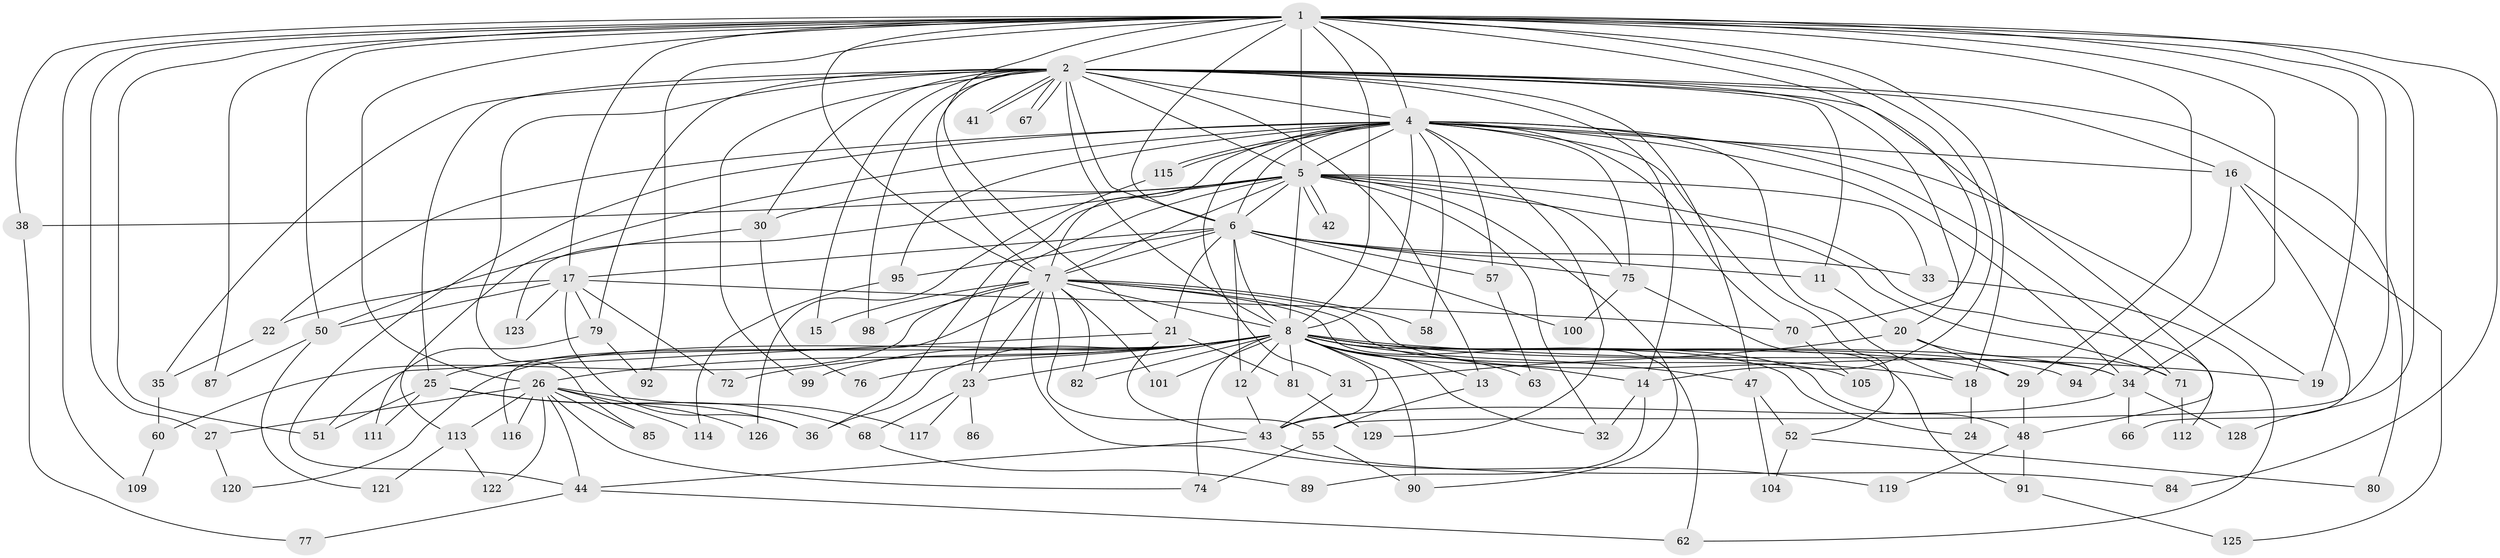 // original degree distribution, {15: 0.007751937984496124, 30: 0.007751937984496124, 22: 0.007751937984496124, 29: 0.007751937984496124, 19: 0.007751937984496124, 20: 0.015503875968992248, 23: 0.015503875968992248, 13: 0.007751937984496124, 3: 0.2248062015503876, 5: 0.06201550387596899, 2: 0.4883720930232558, 6: 0.023255813953488372, 8: 0.007751937984496124, 4: 0.10077519379844961, 14: 0.007751937984496124, 7: 0.007751937984496124}
// Generated by graph-tools (version 1.1) at 2025/11/02/27/25 16:11:02]
// undirected, 95 vertices, 220 edges
graph export_dot {
graph [start="1"]
  node [color=gray90,style=filled];
  1 [super="+3"];
  2 [super="+39"];
  4 [super="+107"];
  5 [super="+10"];
  6 [super="+65"];
  7 [super="+49"];
  8 [super="+9"];
  11;
  12;
  13;
  14 [super="+69"];
  15;
  16 [super="+110"];
  17 [super="+40"];
  18 [super="+28"];
  19 [super="+45"];
  20 [super="+73"];
  21 [super="+59"];
  22;
  23 [super="+64"];
  24;
  25 [super="+102"];
  26 [super="+97"];
  27;
  29;
  30;
  31 [super="+61"];
  32 [super="+46"];
  33;
  34 [super="+37"];
  35;
  36 [super="+56"];
  38;
  41;
  42;
  43 [super="+108"];
  44 [super="+118"];
  47 [super="+54"];
  48 [super="+88"];
  50 [super="+93"];
  51 [super="+53"];
  52;
  55 [super="+103"];
  57;
  58;
  60;
  62 [super="+96"];
  63;
  66;
  67;
  68;
  70 [super="+78"];
  71 [super="+127"];
  72;
  74 [super="+124"];
  75 [super="+83"];
  76;
  77;
  79;
  80;
  81;
  82;
  84;
  85;
  86;
  87;
  89;
  90 [super="+106"];
  91;
  92;
  94;
  95;
  98;
  99;
  100;
  101;
  104;
  105;
  109;
  111;
  112;
  113;
  114;
  115;
  116;
  117;
  119;
  120;
  121;
  122;
  123;
  125;
  126;
  128;
  129;
  1 -- 2 [weight=2];
  1 -- 4 [weight=2];
  1 -- 5 [weight=4];
  1 -- 6 [weight=2];
  1 -- 7 [weight=2];
  1 -- 8 [weight=4];
  1 -- 17;
  1 -- 26;
  1 -- 38;
  1 -- 109;
  1 -- 128;
  1 -- 18;
  1 -- 84;
  1 -- 21;
  1 -- 87;
  1 -- 27;
  1 -- 92;
  1 -- 29;
  1 -- 34;
  1 -- 55;
  1 -- 50;
  1 -- 14;
  1 -- 51;
  1 -- 19;
  1 -- 70;
  2 -- 4;
  2 -- 5 [weight=2];
  2 -- 6;
  2 -- 7;
  2 -- 8 [weight=2];
  2 -- 11;
  2 -- 13;
  2 -- 14;
  2 -- 15;
  2 -- 16;
  2 -- 20;
  2 -- 25;
  2 -- 30 [weight=2];
  2 -- 35;
  2 -- 41;
  2 -- 41;
  2 -- 47;
  2 -- 67;
  2 -- 67;
  2 -- 79;
  2 -- 80;
  2 -- 85;
  2 -- 98;
  2 -- 99;
  2 -- 48;
  4 -- 5 [weight=3];
  4 -- 6;
  4 -- 7;
  4 -- 8 [weight=2];
  4 -- 16 [weight=2];
  4 -- 18;
  4 -- 19;
  4 -- 22;
  4 -- 31;
  4 -- 34;
  4 -- 44;
  4 -- 52;
  4 -- 57;
  4 -- 58;
  4 -- 70;
  4 -- 71;
  4 -- 75;
  4 -- 95;
  4 -- 113;
  4 -- 115;
  4 -- 115;
  4 -- 129;
  5 -- 6 [weight=2];
  5 -- 7 [weight=2];
  5 -- 8 [weight=4];
  5 -- 30;
  5 -- 32;
  5 -- 42;
  5 -- 42;
  5 -- 71;
  5 -- 75;
  5 -- 90;
  5 -- 112;
  5 -- 123;
  5 -- 33;
  5 -- 36;
  5 -- 38;
  5 -- 23;
  6 -- 7;
  6 -- 8 [weight=3];
  6 -- 11;
  6 -- 12;
  6 -- 17 [weight=2];
  6 -- 21;
  6 -- 33;
  6 -- 57;
  6 -- 95;
  6 -- 100;
  6 -- 75;
  7 -- 8 [weight=2];
  7 -- 15;
  7 -- 58;
  7 -- 82;
  7 -- 98;
  7 -- 101;
  7 -- 105;
  7 -- 116;
  7 -- 119;
  7 -- 23;
  7 -- 34;
  7 -- 60;
  7 -- 55;
  7 -- 62;
  8 -- 12;
  8 -- 13;
  8 -- 14;
  8 -- 19;
  8 -- 24;
  8 -- 25;
  8 -- 26;
  8 -- 36;
  8 -- 63;
  8 -- 72;
  8 -- 81;
  8 -- 94;
  8 -- 120;
  8 -- 76;
  8 -- 82;
  8 -- 23;
  8 -- 29;
  8 -- 32;
  8 -- 99;
  8 -- 101;
  8 -- 47;
  8 -- 48;
  8 -- 34;
  8 -- 74;
  8 -- 90;
  8 -- 43;
  8 -- 18;
  11 -- 20;
  12 -- 43;
  13 -- 55;
  14 -- 89;
  14 -- 32;
  16 -- 66;
  16 -- 94;
  16 -- 125;
  17 -- 22;
  17 -- 50;
  17 -- 70;
  17 -- 79;
  17 -- 72;
  17 -- 123;
  17 -- 36;
  18 -- 24;
  20 -- 31;
  20 -- 29;
  20 -- 71;
  21 -- 51;
  21 -- 81;
  21 -- 43;
  22 -- 35;
  23 -- 68;
  23 -- 86 [weight=2];
  23 -- 117;
  25 -- 51;
  25 -- 68;
  25 -- 111;
  25 -- 36;
  26 -- 27;
  26 -- 74;
  26 -- 85;
  26 -- 113;
  26 -- 114;
  26 -- 116;
  26 -- 117;
  26 -- 122;
  26 -- 126;
  26 -- 44;
  27 -- 120;
  29 -- 48;
  30 -- 50;
  30 -- 76;
  31 -- 43;
  33 -- 62;
  34 -- 43;
  34 -- 66;
  34 -- 128;
  35 -- 60;
  38 -- 77;
  43 -- 44;
  43 -- 84;
  44 -- 62;
  44 -- 77;
  47 -- 52 [weight=2];
  47 -- 104;
  48 -- 91;
  48 -- 119;
  50 -- 87;
  50 -- 121;
  52 -- 80;
  52 -- 104;
  55 -- 74;
  55 -- 90;
  57 -- 63;
  60 -- 109;
  68 -- 89;
  70 -- 105;
  71 -- 112;
  75 -- 91;
  75 -- 100;
  79 -- 92;
  79 -- 111;
  81 -- 129;
  91 -- 125;
  95 -- 114;
  113 -- 121;
  113 -- 122;
  115 -- 126;
}
